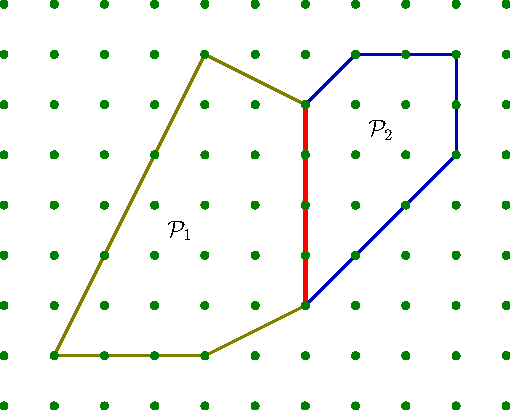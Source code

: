 size(9cm);

int n=5;

draw((1,-1)--(4,2)--(4,4)--(2,4)--(1,3)--cycle,heavyblue+1);

draw((1,-1)--(1,3)--(-1,4)--(-2,2)--(-4,-2)--(-1,-2)--cycle,olive+1);

draw((1,-1)--(1,3),red+2);

for(int i=-n; i<=n; ++i){
  for(int j=-n+2; j<=n; ++j){
    dot((i,j),deepgreen+4);
  }
}
label("$\mathcal{P}_1$",(-1.5,0.5));
label("$\mathcal{P}_2$",(2.5,2.5));